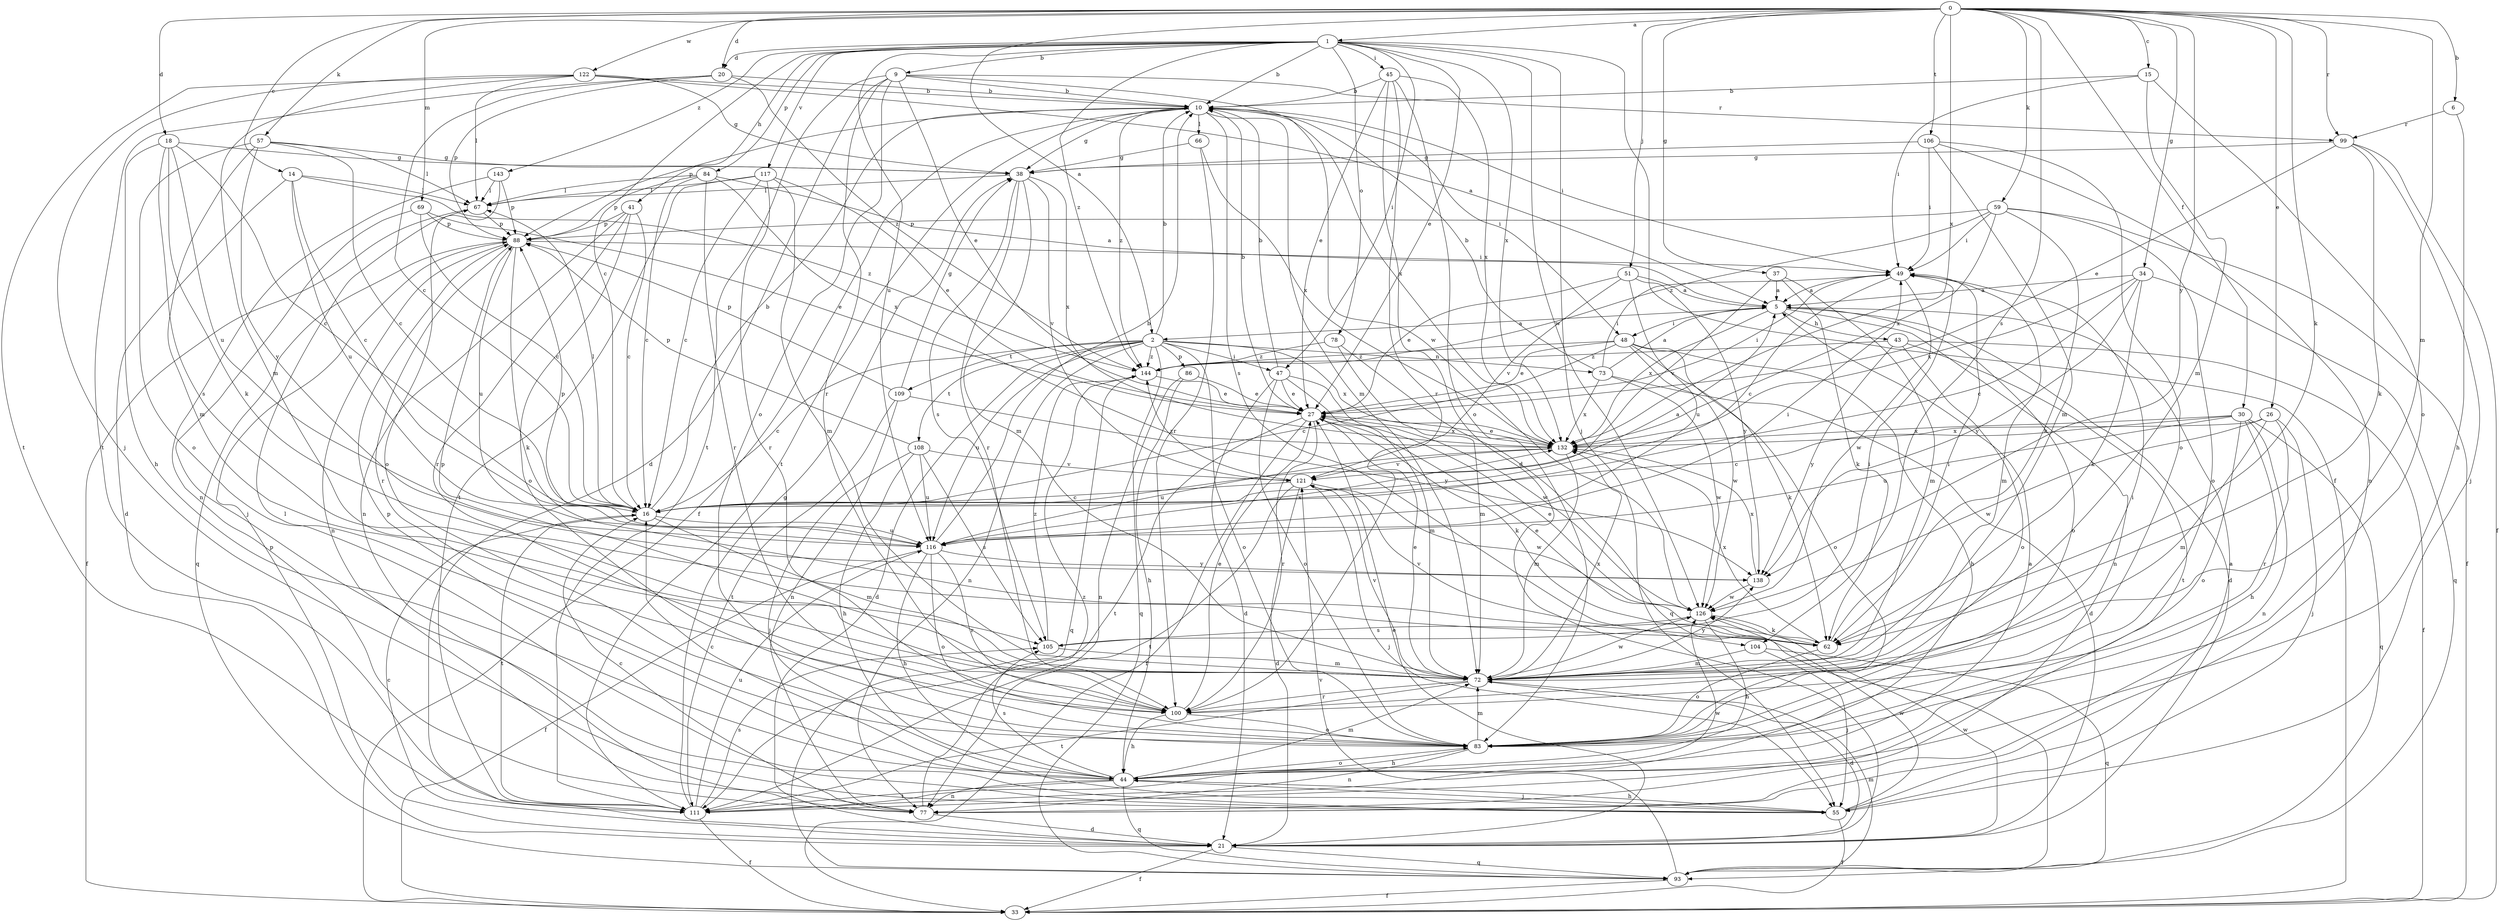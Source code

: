 strict digraph  {
0;
1;
2;
5;
6;
9;
10;
14;
15;
16;
18;
20;
21;
26;
27;
30;
33;
34;
37;
38;
41;
43;
44;
45;
47;
48;
49;
51;
55;
57;
59;
62;
66;
67;
69;
72;
73;
77;
78;
83;
84;
86;
88;
93;
99;
100;
104;
105;
106;
108;
109;
111;
116;
117;
121;
122;
126;
132;
138;
143;
144;
0 -> 1  [label=a];
0 -> 2  [label=a];
0 -> 6  [label=b];
0 -> 14  [label=c];
0 -> 15  [label=c];
0 -> 18  [label=d];
0 -> 20  [label=d];
0 -> 26  [label=e];
0 -> 30  [label=f];
0 -> 34  [label=g];
0 -> 37  [label=g];
0 -> 51  [label=j];
0 -> 57  [label=k];
0 -> 59  [label=k];
0 -> 62  [label=k];
0 -> 69  [label=m];
0 -> 72  [label=m];
0 -> 99  [label=r];
0 -> 104  [label=s];
0 -> 106  [label=t];
0 -> 122  [label=w];
0 -> 132  [label=x];
0 -> 138  [label=y];
1 -> 9  [label=b];
1 -> 10  [label=b];
1 -> 16  [label=c];
1 -> 20  [label=d];
1 -> 27  [label=e];
1 -> 33  [label=f];
1 -> 41  [label=h];
1 -> 45  [label=i];
1 -> 47  [label=i];
1 -> 55  [label=j];
1 -> 78  [label=o];
1 -> 84  [label=p];
1 -> 116  [label=u];
1 -> 117  [label=v];
1 -> 126  [label=w];
1 -> 132  [label=x];
1 -> 143  [label=z];
1 -> 144  [label=z];
2 -> 10  [label=b];
2 -> 16  [label=c];
2 -> 21  [label=d];
2 -> 47  [label=i];
2 -> 73  [label=n];
2 -> 77  [label=n];
2 -> 83  [label=o];
2 -> 86  [label=p];
2 -> 93  [label=q];
2 -> 108  [label=t];
2 -> 109  [label=t];
2 -> 116  [label=u];
2 -> 132  [label=x];
2 -> 144  [label=z];
5 -> 2  [label=a];
5 -> 21  [label=d];
5 -> 43  [label=h];
5 -> 48  [label=i];
5 -> 77  [label=n];
5 -> 83  [label=o];
5 -> 132  [label=x];
6 -> 44  [label=h];
6 -> 99  [label=r];
9 -> 10  [label=b];
9 -> 21  [label=d];
9 -> 27  [label=e];
9 -> 83  [label=o];
9 -> 99  [label=r];
9 -> 100  [label=r];
9 -> 111  [label=t];
9 -> 126  [label=w];
10 -> 33  [label=f];
10 -> 38  [label=g];
10 -> 48  [label=i];
10 -> 49  [label=i];
10 -> 66  [label=l];
10 -> 72  [label=m];
10 -> 88  [label=p];
10 -> 104  [label=s];
10 -> 111  [label=t];
10 -> 132  [label=x];
10 -> 144  [label=z];
14 -> 16  [label=c];
14 -> 21  [label=d];
14 -> 67  [label=l];
14 -> 116  [label=u];
14 -> 144  [label=z];
15 -> 10  [label=b];
15 -> 49  [label=i];
15 -> 72  [label=m];
15 -> 83  [label=o];
16 -> 5  [label=a];
16 -> 10  [label=b];
16 -> 67  [label=l];
16 -> 72  [label=m];
16 -> 111  [label=t];
16 -> 116  [label=u];
18 -> 16  [label=c];
18 -> 38  [label=g];
18 -> 44  [label=h];
18 -> 62  [label=k];
18 -> 105  [label=s];
18 -> 116  [label=u];
20 -> 10  [label=b];
20 -> 16  [label=c];
20 -> 88  [label=p];
20 -> 111  [label=t];
20 -> 144  [label=z];
21 -> 16  [label=c];
21 -> 27  [label=e];
21 -> 33  [label=f];
21 -> 88  [label=p];
21 -> 93  [label=q];
21 -> 126  [label=w];
26 -> 55  [label=j];
26 -> 72  [label=m];
26 -> 100  [label=r];
26 -> 126  [label=w];
26 -> 132  [label=x];
27 -> 10  [label=b];
27 -> 33  [label=f];
27 -> 49  [label=i];
27 -> 62  [label=k];
27 -> 100  [label=r];
27 -> 111  [label=t];
27 -> 132  [label=x];
30 -> 16  [label=c];
30 -> 44  [label=h];
30 -> 77  [label=n];
30 -> 83  [label=o];
30 -> 93  [label=q];
30 -> 116  [label=u];
30 -> 132  [label=x];
34 -> 5  [label=a];
34 -> 16  [label=c];
34 -> 62  [label=k];
34 -> 93  [label=q];
34 -> 132  [label=x];
34 -> 138  [label=y];
37 -> 5  [label=a];
37 -> 62  [label=k];
37 -> 72  [label=m];
37 -> 121  [label=v];
38 -> 67  [label=l];
38 -> 72  [label=m];
38 -> 100  [label=r];
38 -> 105  [label=s];
38 -> 121  [label=v];
38 -> 132  [label=x];
41 -> 16  [label=c];
41 -> 77  [label=n];
41 -> 83  [label=o];
41 -> 88  [label=p];
41 -> 100  [label=r];
43 -> 33  [label=f];
43 -> 83  [label=o];
43 -> 111  [label=t];
43 -> 138  [label=y];
43 -> 144  [label=z];
44 -> 16  [label=c];
44 -> 55  [label=j];
44 -> 72  [label=m];
44 -> 77  [label=n];
44 -> 83  [label=o];
44 -> 88  [label=p];
44 -> 93  [label=q];
44 -> 105  [label=s];
44 -> 111  [label=t];
45 -> 10  [label=b];
45 -> 21  [label=d];
45 -> 27  [label=e];
45 -> 83  [label=o];
45 -> 100  [label=r];
45 -> 132  [label=x];
47 -> 10  [label=b];
47 -> 21  [label=d];
47 -> 27  [label=e];
47 -> 72  [label=m];
47 -> 83  [label=o];
47 -> 126  [label=w];
48 -> 16  [label=c];
48 -> 27  [label=e];
48 -> 44  [label=h];
48 -> 62  [label=k];
48 -> 83  [label=o];
48 -> 126  [label=w];
48 -> 144  [label=z];
49 -> 5  [label=a];
49 -> 16  [label=c];
49 -> 72  [label=m];
49 -> 126  [label=w];
51 -> 5  [label=a];
51 -> 27  [label=e];
51 -> 116  [label=u];
51 -> 121  [label=v];
51 -> 138  [label=y];
55 -> 5  [label=a];
55 -> 33  [label=f];
55 -> 44  [label=h];
55 -> 67  [label=l];
55 -> 126  [label=w];
57 -> 16  [label=c];
57 -> 38  [label=g];
57 -> 67  [label=l];
57 -> 72  [label=m];
57 -> 83  [label=o];
57 -> 138  [label=y];
59 -> 33  [label=f];
59 -> 49  [label=i];
59 -> 62  [label=k];
59 -> 83  [label=o];
59 -> 88  [label=p];
59 -> 132  [label=x];
59 -> 144  [label=z];
62 -> 27  [label=e];
62 -> 49  [label=i];
62 -> 83  [label=o];
62 -> 121  [label=v];
62 -> 132  [label=x];
66 -> 38  [label=g];
66 -> 100  [label=r];
66 -> 132  [label=x];
67 -> 33  [label=f];
67 -> 88  [label=p];
69 -> 16  [label=c];
69 -> 27  [label=e];
69 -> 55  [label=j];
69 -> 88  [label=p];
72 -> 21  [label=d];
72 -> 27  [label=e];
72 -> 88  [label=p];
72 -> 100  [label=r];
72 -> 111  [label=t];
72 -> 121  [label=v];
72 -> 126  [label=w];
72 -> 132  [label=x];
72 -> 138  [label=y];
73 -> 5  [label=a];
73 -> 10  [label=b];
73 -> 21  [label=d];
73 -> 49  [label=i];
73 -> 126  [label=w];
73 -> 132  [label=x];
77 -> 16  [label=c];
77 -> 21  [label=d];
77 -> 144  [label=z];
78 -> 72  [label=m];
78 -> 93  [label=q];
78 -> 144  [label=z];
83 -> 44  [label=h];
83 -> 72  [label=m];
83 -> 77  [label=n];
84 -> 5  [label=a];
84 -> 16  [label=c];
84 -> 67  [label=l];
84 -> 88  [label=p];
84 -> 100  [label=r];
84 -> 132  [label=x];
86 -> 27  [label=e];
86 -> 44  [label=h];
86 -> 77  [label=n];
88 -> 49  [label=i];
88 -> 62  [label=k];
88 -> 77  [label=n];
88 -> 93  [label=q];
88 -> 100  [label=r];
88 -> 116  [label=u];
93 -> 33  [label=f];
93 -> 72  [label=m];
93 -> 121  [label=v];
99 -> 27  [label=e];
99 -> 33  [label=f];
99 -> 38  [label=g];
99 -> 55  [label=j];
99 -> 62  [label=k];
100 -> 27  [label=e];
100 -> 44  [label=h];
100 -> 49  [label=i];
100 -> 83  [label=o];
104 -> 55  [label=j];
104 -> 72  [label=m];
104 -> 93  [label=q];
105 -> 49  [label=i];
105 -> 72  [label=m];
105 -> 144  [label=z];
106 -> 38  [label=g];
106 -> 49  [label=i];
106 -> 72  [label=m];
106 -> 77  [label=n];
106 -> 83  [label=o];
108 -> 44  [label=h];
108 -> 55  [label=j];
108 -> 88  [label=p];
108 -> 105  [label=s];
108 -> 116  [label=u];
108 -> 121  [label=v];
109 -> 38  [label=g];
109 -> 77  [label=n];
109 -> 88  [label=p];
109 -> 111  [label=t];
109 -> 138  [label=y];
111 -> 5  [label=a];
111 -> 33  [label=f];
111 -> 38  [label=g];
111 -> 105  [label=s];
111 -> 116  [label=u];
111 -> 126  [label=w];
116 -> 10  [label=b];
116 -> 33  [label=f];
116 -> 44  [label=h];
116 -> 49  [label=i];
116 -> 83  [label=o];
116 -> 88  [label=p];
116 -> 100  [label=r];
116 -> 132  [label=x];
116 -> 138  [label=y];
117 -> 16  [label=c];
117 -> 27  [label=e];
117 -> 67  [label=l];
117 -> 72  [label=m];
117 -> 100  [label=r];
117 -> 111  [label=t];
121 -> 16  [label=c];
121 -> 21  [label=d];
121 -> 55  [label=j];
121 -> 111  [label=t];
121 -> 126  [label=w];
121 -> 144  [label=z];
122 -> 5  [label=a];
122 -> 10  [label=b];
122 -> 38  [label=g];
122 -> 55  [label=j];
122 -> 67  [label=l];
122 -> 72  [label=m];
122 -> 111  [label=t];
126 -> 27  [label=e];
126 -> 44  [label=h];
126 -> 62  [label=k];
126 -> 105  [label=s];
132 -> 27  [label=e];
132 -> 72  [label=m];
132 -> 116  [label=u];
132 -> 121  [label=v];
138 -> 126  [label=w];
138 -> 132  [label=x];
143 -> 67  [label=l];
143 -> 77  [label=n];
143 -> 83  [label=o];
143 -> 88  [label=p];
144 -> 27  [label=e];
144 -> 93  [label=q];
}
